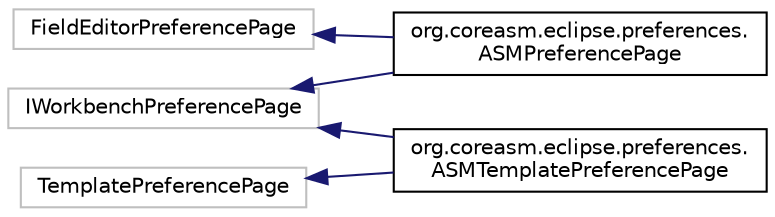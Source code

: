 digraph "Graphical Class Hierarchy"
{
  bgcolor="transparent";
  edge [fontname="Helvetica",fontsize="10",labelfontname="Helvetica",labelfontsize="10"];
  node [fontname="Helvetica",fontsize="10",shape=record];
  rankdir="LR";
  Node1 [label="FieldEditorPreferencePage",height=0.2,width=0.4,color="grey75"];
  Node1 -> Node2 [dir="back",color="midnightblue",fontsize="10",style="solid",fontname="Helvetica"];
  Node2 [label="org.coreasm.eclipse.preferences.\lASMPreferencePage",height=0.2,width=0.4,color="black",URL="$classorg_1_1coreasm_1_1eclipse_1_1preferences_1_1ASMPreferencePage.html",tooltip="This class represents a preference page that is contributed to the Preferences dialog. "];
  Node3 [label="IWorkbenchPreferencePage",height=0.2,width=0.4,color="grey75"];
  Node3 -> Node2 [dir="back",color="midnightblue",fontsize="10",style="solid",fontname="Helvetica"];
  Node3 -> Node4 [dir="back",color="midnightblue",fontsize="10",style="solid",fontname="Helvetica"];
  Node4 [label="org.coreasm.eclipse.preferences.\lASMTemplatePreferencePage",height=0.2,width=0.4,color="black",URL="$classorg_1_1coreasm_1_1eclipse_1_1preferences_1_1ASMTemplatePreferencePage.html"];
  Node5 [label="TemplatePreferencePage",height=0.2,width=0.4,color="grey75"];
  Node5 -> Node4 [dir="back",color="midnightblue",fontsize="10",style="solid",fontname="Helvetica"];
}
